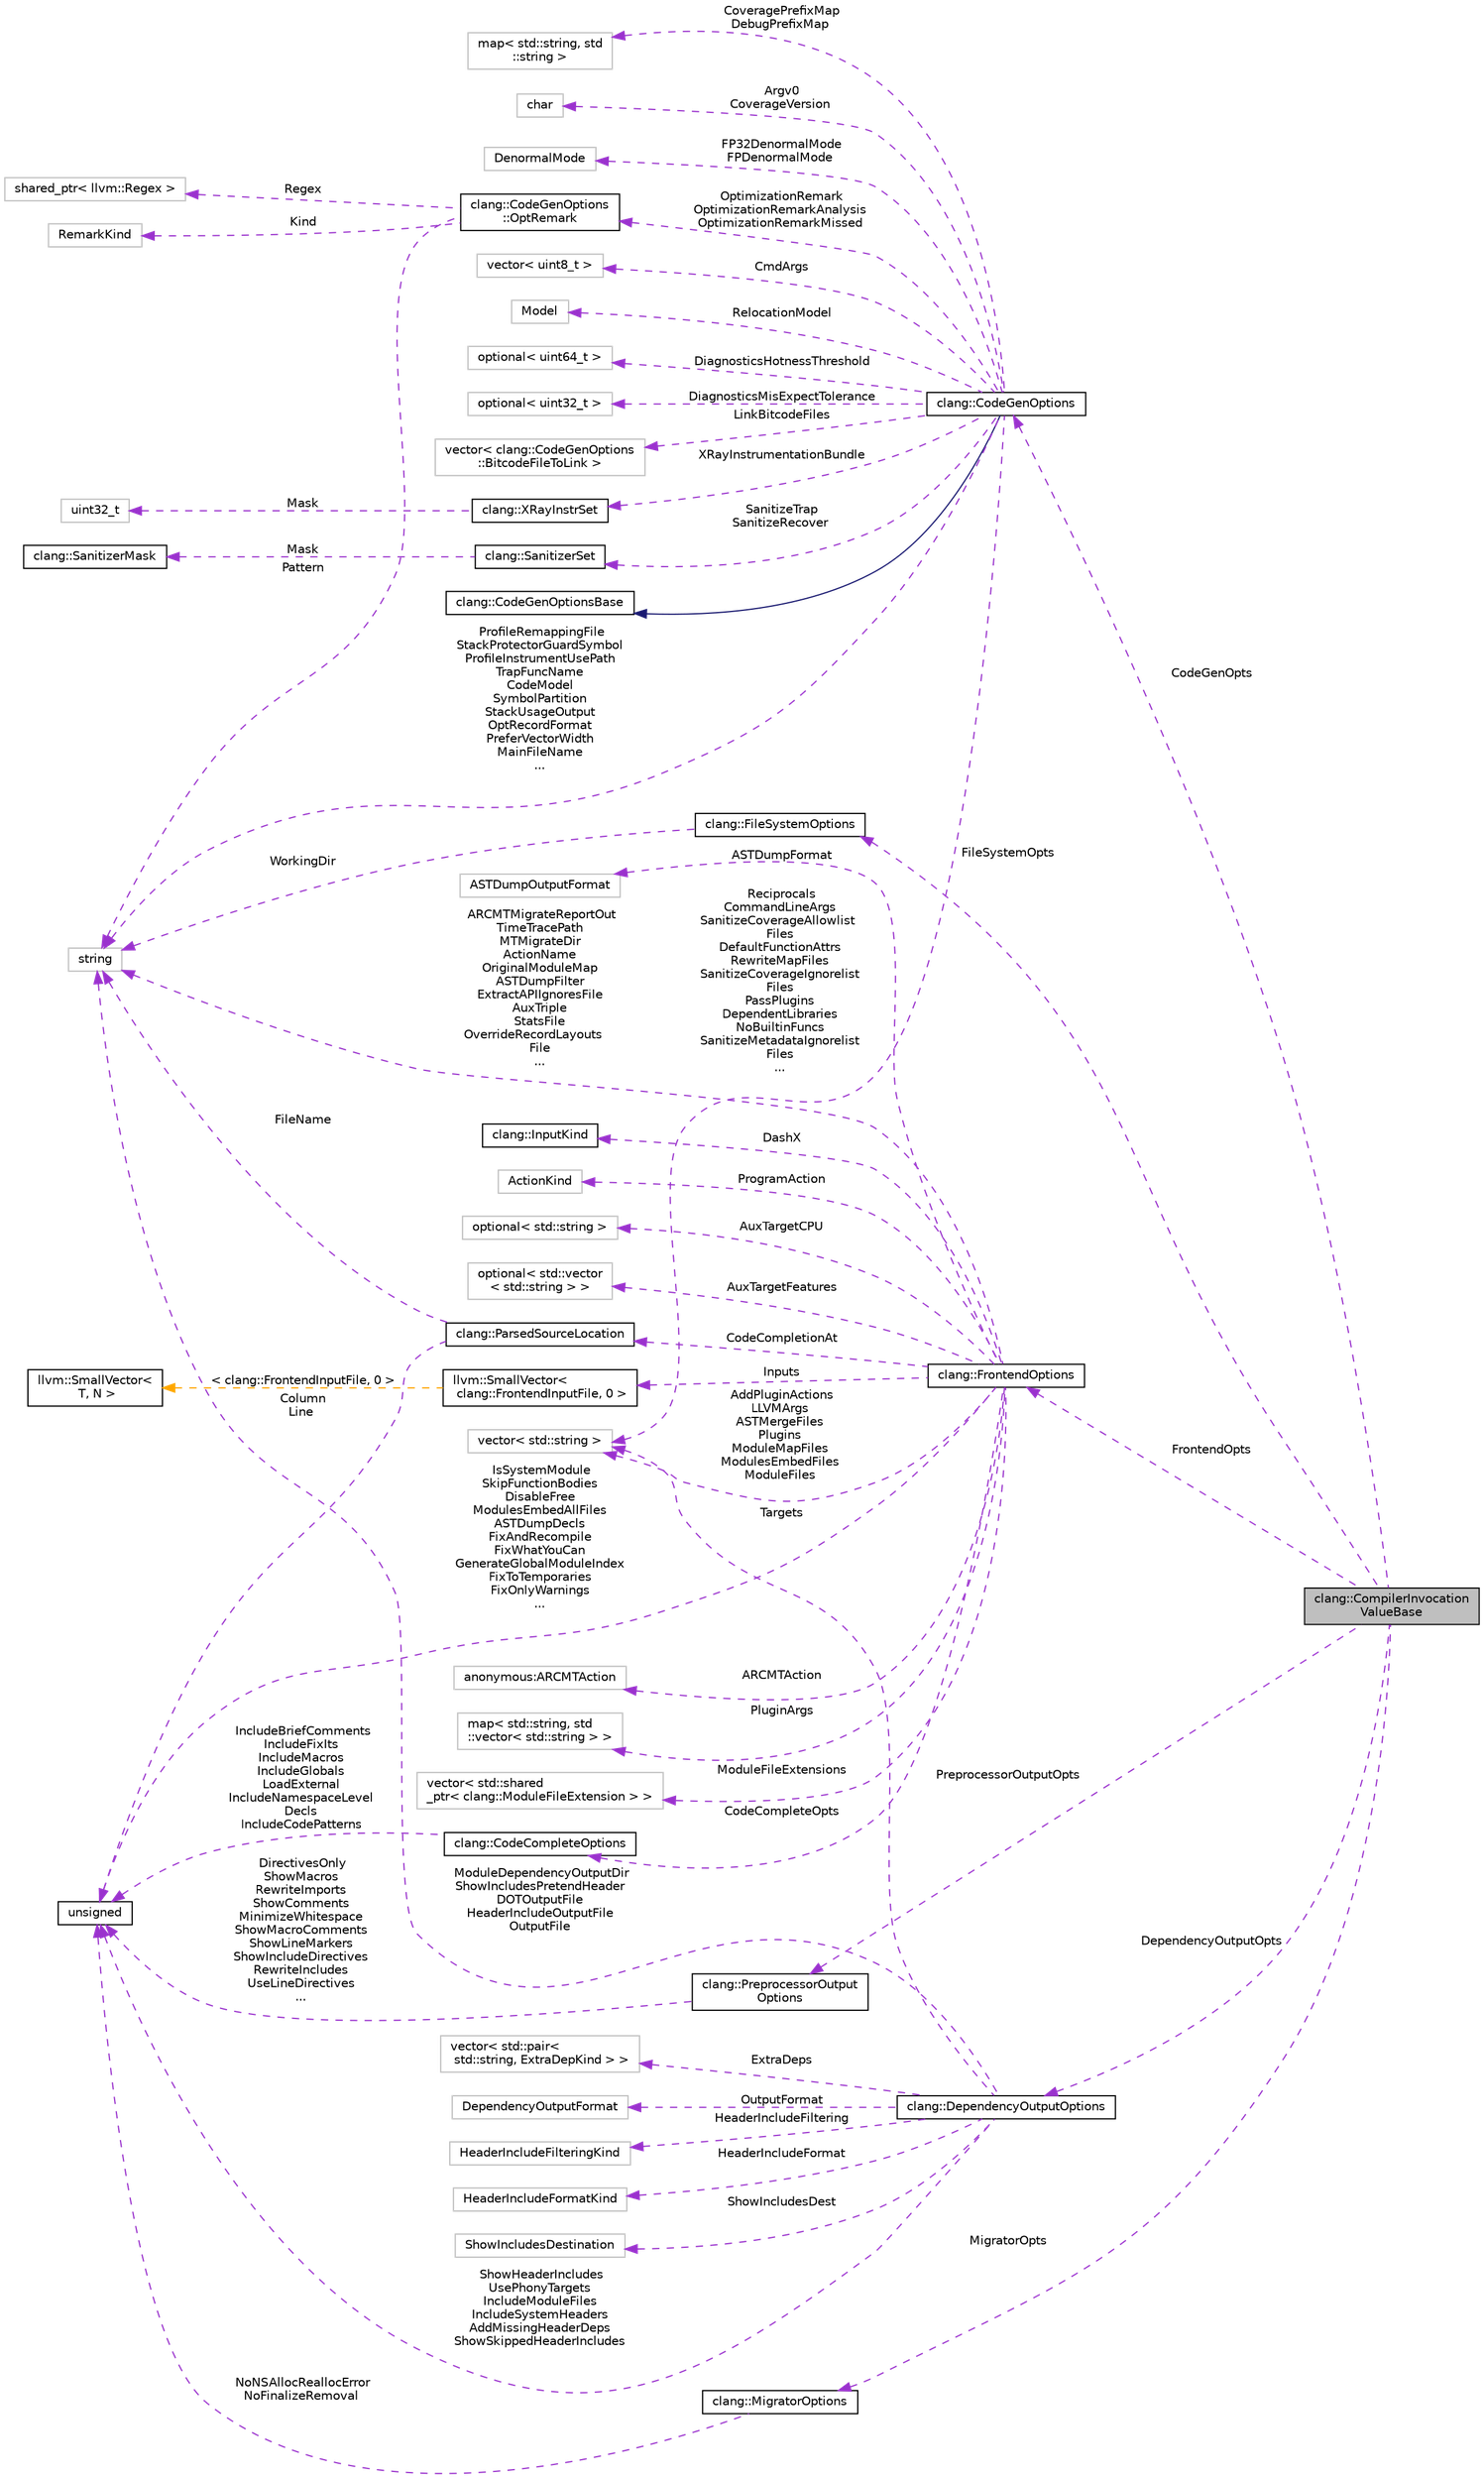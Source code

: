 digraph "clang::CompilerInvocationValueBase"
{
 // LATEX_PDF_SIZE
  bgcolor="transparent";
  edge [fontname="Helvetica",fontsize="10",labelfontname="Helvetica",labelfontsize="10"];
  node [fontname="Helvetica",fontsize="10",shape=record];
  rankdir="LR";
  Node1 [label="clang::CompilerInvocation\lValueBase",height=0.2,width=0.4,color="black", fillcolor="grey75", style="filled", fontcolor="black",tooltip="The base class of CompilerInvocation with value semantics."];
  Node2 -> Node1 [dir="back",color="darkorchid3",fontsize="10",style="dashed",label=" CodeGenOpts" ,fontname="Helvetica"];
  Node2 [label="clang::CodeGenOptions",height=0.2,width=0.4,color="black",URL="$classclang_1_1CodeGenOptions.html",tooltip="CodeGenOptions - Track various options which control how the code is optimized and passed to the back..."];
  Node3 -> Node2 [dir="back",color="midnightblue",fontsize="10",style="solid",fontname="Helvetica"];
  Node3 [label="clang::CodeGenOptionsBase",height=0.2,width=0.4,color="black",URL="$classclang_1_1CodeGenOptionsBase.html",tooltip="Bitfields of CodeGenOptions, split out from CodeGenOptions to ensure that this large collection of bi..."];
  Node4 -> Node2 [dir="back",color="darkorchid3",fontsize="10",style="dashed",label=" XRayInstrumentationBundle" ,fontname="Helvetica"];
  Node4 [label="clang::XRayInstrSet",height=0.2,width=0.4,color="black",URL="$structclang_1_1XRayInstrSet.html",tooltip=" "];
  Node5 -> Node4 [dir="back",color="darkorchid3",fontsize="10",style="dashed",label=" Mask" ,fontname="Helvetica"];
  Node5 [label="uint32_t",height=0.2,width=0.4,color="grey75",tooltip=" "];
  Node6 -> Node2 [dir="back",color="darkorchid3",fontsize="10",style="dashed",label=" CoveragePrefixMap\nDebugPrefixMap" ,fontname="Helvetica"];
  Node6 [label="map\< std::string, std\l::string \>",height=0.2,width=0.4,color="grey75",tooltip=" "];
  Node7 -> Node2 [dir="back",color="darkorchid3",fontsize="10",style="dashed",label=" Reciprocals\nCommandLineArgs\nSanitizeCoverageAllowlist\lFiles\nDefaultFunctionAttrs\nRewriteMapFiles\nSanitizeCoverageIgnorelist\lFiles\nPassPlugins\nDependentLibraries\nNoBuiltinFuncs\nSanitizeMetadataIgnorelist\lFiles\n..." ,fontname="Helvetica"];
  Node7 [label="vector\< std::string \>",height=0.2,width=0.4,color="grey75",tooltip=" "];
  Node8 -> Node2 [dir="back",color="darkorchid3",fontsize="10",style="dashed",label=" Argv0\nCoverageVersion" ,fontname="Helvetica"];
  Node8 [label="char",height=0.2,width=0.4,color="grey75",tooltip=" "];
  Node9 -> Node2 [dir="back",color="darkorchid3",fontsize="10",style="dashed",label=" FP32DenormalMode\nFPDenormalMode" ,fontname="Helvetica"];
  Node9 [label="DenormalMode",height=0.2,width=0.4,color="grey75",tooltip=" "];
  Node10 -> Node2 [dir="back",color="darkorchid3",fontsize="10",style="dashed",label=" SanitizeTrap\nSanitizeRecover" ,fontname="Helvetica"];
  Node10 [label="clang::SanitizerSet",height=0.2,width=0.4,color="black",URL="$structclang_1_1SanitizerSet.html",tooltip=" "];
  Node11 -> Node10 [dir="back",color="darkorchid3",fontsize="10",style="dashed",label=" Mask" ,fontname="Helvetica"];
  Node11 [label="clang::SanitizerMask",height=0.2,width=0.4,color="black",URL="$classclang_1_1SanitizerMask.html",tooltip=" "];
  Node12 -> Node2 [dir="back",color="darkorchid3",fontsize="10",style="dashed",label=" ProfileRemappingFile\nStackProtectorGuardSymbol\nProfileInstrumentUsePath\nTrapFuncName\nCodeModel\nSymbolPartition\nStackUsageOutput\nOptRecordFormat\nPreferVectorWidth\nMainFileName\n..." ,fontname="Helvetica"];
  Node12 [label="string",height=0.2,width=0.4,color="grey75",tooltip=" "];
  Node13 -> Node2 [dir="back",color="darkorchid3",fontsize="10",style="dashed",label=" CmdArgs" ,fontname="Helvetica"];
  Node13 [label="vector\< uint8_t \>",height=0.2,width=0.4,color="grey75",tooltip=" "];
  Node14 -> Node2 [dir="back",color="darkorchid3",fontsize="10",style="dashed",label=" OptimizationRemark\nOptimizationRemarkAnalysis\nOptimizationRemarkMissed" ,fontname="Helvetica"];
  Node14 [label="clang::CodeGenOptions\l::OptRemark",height=0.2,width=0.4,color="black",URL="$structclang_1_1CodeGenOptions_1_1OptRemark.html",tooltip="Optimization remark with an optional regular expression pattern."];
  Node15 -> Node14 [dir="back",color="darkorchid3",fontsize="10",style="dashed",label=" Kind" ,fontname="Helvetica"];
  Node15 [label="RemarkKind",height=0.2,width=0.4,color="grey75",tooltip=" "];
  Node16 -> Node14 [dir="back",color="darkorchid3",fontsize="10",style="dashed",label=" Regex" ,fontname="Helvetica"];
  Node16 [label="shared_ptr\< llvm::Regex \>",height=0.2,width=0.4,color="grey75",tooltip=" "];
  Node12 -> Node14 [dir="back",color="darkorchid3",fontsize="10",style="dashed",label=" Pattern" ,fontname="Helvetica"];
  Node17 -> Node2 [dir="back",color="darkorchid3",fontsize="10",style="dashed",label=" RelocationModel" ,fontname="Helvetica"];
  Node17 [label="Model",height=0.2,width=0.4,color="grey75",tooltip=" "];
  Node18 -> Node2 [dir="back",color="darkorchid3",fontsize="10",style="dashed",label=" DiagnosticsHotnessThreshold" ,fontname="Helvetica"];
  Node18 [label="optional\< uint64_t \>",height=0.2,width=0.4,color="grey75",tooltip=" "];
  Node19 -> Node2 [dir="back",color="darkorchid3",fontsize="10",style="dashed",label=" DiagnosticsMisExpectTolerance" ,fontname="Helvetica"];
  Node19 [label="optional\< uint32_t \>",height=0.2,width=0.4,color="grey75",tooltip=" "];
  Node20 -> Node2 [dir="back",color="darkorchid3",fontsize="10",style="dashed",label=" LinkBitcodeFiles" ,fontname="Helvetica"];
  Node20 [label="vector\< clang::CodeGenOptions\l::BitcodeFileToLink \>",height=0.2,width=0.4,color="grey75",tooltip=" "];
  Node21 -> Node1 [dir="back",color="darkorchid3",fontsize="10",style="dashed",label=" PreprocessorOutputOpts" ,fontname="Helvetica"];
  Node21 [label="clang::PreprocessorOutput\lOptions",height=0.2,width=0.4,color="black",URL="$classclang_1_1PreprocessorOutputOptions.html",tooltip="PreprocessorOutputOptions - Options for controlling the C preprocessor output (e.g...."];
  Node22 -> Node21 [dir="back",color="darkorchid3",fontsize="10",style="dashed",label=" DirectivesOnly\nShowMacros\nRewriteImports\nShowComments\nMinimizeWhitespace\nShowMacroComments\nShowLineMarkers\nShowIncludeDirectives\nRewriteIncludes\nUseLineDirectives\n..." ,fontname="Helvetica"];
  Node22 [label="unsigned",height=0.2,width=0.4,color="black",URL="$classunsigned.html",tooltip=" "];
  Node23 -> Node1 [dir="back",color="darkorchid3",fontsize="10",style="dashed",label=" MigratorOpts" ,fontname="Helvetica"];
  Node23 [label="clang::MigratorOptions",height=0.2,width=0.4,color="black",URL="$classclang_1_1MigratorOptions.html",tooltip=" "];
  Node22 -> Node23 [dir="back",color="darkorchid3",fontsize="10",style="dashed",label=" NoNSAllocReallocError\nNoFinalizeRemoval" ,fontname="Helvetica"];
  Node24 -> Node1 [dir="back",color="darkorchid3",fontsize="10",style="dashed",label=" FrontendOpts" ,fontname="Helvetica"];
  Node24 [label="clang::FrontendOptions",height=0.2,width=0.4,color="black",URL="$classclang_1_1FrontendOptions.html",tooltip="FrontendOptions - Options for controlling the behavior of the frontend."];
  Node25 -> Node24 [dir="back",color="darkorchid3",fontsize="10",style="dashed",label=" ARCMTAction" ,fontname="Helvetica"];
  Node25 [label="anonymous:ARCMTAction",height=0.2,width=0.4,color="grey75",tooltip=" "];
  Node26 -> Node24 [dir="back",color="darkorchid3",fontsize="10",style="dashed",label=" PluginArgs" ,fontname="Helvetica"];
  Node26 [label="map\< std::string, std\l::vector\< std::string \> \>",height=0.2,width=0.4,color="grey75",tooltip=" "];
  Node27 -> Node24 [dir="back",color="darkorchid3",fontsize="10",style="dashed",label=" Inputs" ,fontname="Helvetica"];
  Node27 [label="llvm::SmallVector\<\l clang::FrontendInputFile, 0 \>",height=0.2,width=0.4,color="black",URL="$classllvm_1_1SmallVector.html",tooltip=" "];
  Node28 -> Node27 [dir="back",color="orange",fontsize="10",style="dashed",label=" \< clang::FrontendInputFile, 0 \>" ,fontname="Helvetica"];
  Node28 [label="llvm::SmallVector\<\l T, N \>",height=0.2,width=0.4,color="black",URL="$classllvm_1_1SmallVector.html",tooltip=" "];
  Node7 -> Node24 [dir="back",color="darkorchid3",fontsize="10",style="dashed",label=" AddPluginActions\nLLVMArgs\nASTMergeFiles\nPlugins\nModuleMapFiles\nModulesEmbedFiles\nModuleFiles" ,fontname="Helvetica"];
  Node29 -> Node24 [dir="back",color="darkorchid3",fontsize="10",style="dashed",label=" ModuleFileExtensions" ,fontname="Helvetica"];
  Node29 [label="vector\< std::shared\l_ptr\< clang::ModuleFileExtension \> \>",height=0.2,width=0.4,color="grey75",tooltip=" "];
  Node30 -> Node24 [dir="back",color="darkorchid3",fontsize="10",style="dashed",label=" ASTDumpFormat" ,fontname="Helvetica"];
  Node30 [label="ASTDumpOutputFormat",height=0.2,width=0.4,color="grey75",tooltip=" "];
  Node31 -> Node24 [dir="back",color="darkorchid3",fontsize="10",style="dashed",label=" DashX" ,fontname="Helvetica"];
  Node31 [label="clang::InputKind",height=0.2,width=0.4,color="black",URL="$classclang_1_1InputKind.html",tooltip="The kind of a file that we've been handed as an input."];
  Node12 -> Node24 [dir="back",color="darkorchid3",fontsize="10",style="dashed",label=" ARCMTMigrateReportOut\nTimeTracePath\nMTMigrateDir\nActionName\nOriginalModuleMap\nASTDumpFilter\nExtractAPIIgnoresFile\nAuxTriple\nStatsFile\nOverrideRecordLayouts\lFile\n..." ,fontname="Helvetica"];
  Node32 -> Node24 [dir="back",color="darkorchid3",fontsize="10",style="dashed",label=" ProgramAction" ,fontname="Helvetica"];
  Node32 [label="ActionKind",height=0.2,width=0.4,color="grey75",tooltip=" "];
  Node33 -> Node24 [dir="back",color="darkorchid3",fontsize="10",style="dashed",label=" CodeCompletionAt" ,fontname="Helvetica"];
  Node33 [label="clang::ParsedSourceLocation",height=0.2,width=0.4,color="black",URL="$structclang_1_1ParsedSourceLocation.html",tooltip="A source location that has been parsed on the command line."];
  Node12 -> Node33 [dir="back",color="darkorchid3",fontsize="10",style="dashed",label=" FileName" ,fontname="Helvetica"];
  Node22 -> Node33 [dir="back",color="darkorchid3",fontsize="10",style="dashed",label=" Column\nLine" ,fontname="Helvetica"];
  Node34 -> Node24 [dir="back",color="darkorchid3",fontsize="10",style="dashed",label=" AuxTargetCPU" ,fontname="Helvetica"];
  Node34 [label="optional\< std::string \>",height=0.2,width=0.4,color="grey75",tooltip=" "];
  Node35 -> Node24 [dir="back",color="darkorchid3",fontsize="10",style="dashed",label=" AuxTargetFeatures" ,fontname="Helvetica"];
  Node35 [label="optional\< std::vector\l\< std::string \> \>",height=0.2,width=0.4,color="grey75",tooltip=" "];
  Node22 -> Node24 [dir="back",color="darkorchid3",fontsize="10",style="dashed",label=" IsSystemModule\nSkipFunctionBodies\nDisableFree\nModulesEmbedAllFiles\nASTDumpDecls\nFixAndRecompile\nFixWhatYouCan\nGenerateGlobalModuleIndex\nFixToTemporaries\nFixOnlyWarnings\n..." ,fontname="Helvetica"];
  Node36 -> Node24 [dir="back",color="darkorchid3",fontsize="10",style="dashed",label=" CodeCompleteOpts" ,fontname="Helvetica"];
  Node36 [label="clang::CodeCompleteOptions",height=0.2,width=0.4,color="black",URL="$classclang_1_1CodeCompleteOptions.html",tooltip="Options controlling the behavior of code completion."];
  Node22 -> Node36 [dir="back",color="darkorchid3",fontsize="10",style="dashed",label=" IncludeBriefComments\nIncludeFixIts\nIncludeMacros\nIncludeGlobals\nLoadExternal\nIncludeNamespaceLevel\lDecls\nIncludeCodePatterns" ,fontname="Helvetica"];
  Node37 -> Node1 [dir="back",color="darkorchid3",fontsize="10",style="dashed",label=" FileSystemOpts" ,fontname="Helvetica"];
  Node37 [label="clang::FileSystemOptions",height=0.2,width=0.4,color="black",URL="$classclang_1_1FileSystemOptions.html",tooltip="Keeps track of options that affect how file operations are performed."];
  Node12 -> Node37 [dir="back",color="darkorchid3",fontsize="10",style="dashed",label=" WorkingDir" ,fontname="Helvetica"];
  Node38 -> Node1 [dir="back",color="darkorchid3",fontsize="10",style="dashed",label=" DependencyOutputOpts" ,fontname="Helvetica"];
  Node38 [label="clang::DependencyOutputOptions",height=0.2,width=0.4,color="black",URL="$classclang_1_1DependencyOutputOptions.html",tooltip="DependencyOutputOptions - Options for controlling the compiler dependency file generation."];
  Node7 -> Node38 [dir="back",color="darkorchid3",fontsize="10",style="dashed",label=" Targets" ,fontname="Helvetica"];
  Node39 -> Node38 [dir="back",color="darkorchid3",fontsize="10",style="dashed",label=" OutputFormat" ,fontname="Helvetica"];
  Node39 [label="DependencyOutputFormat",height=0.2,width=0.4,color="grey75",tooltip=" "];
  Node40 -> Node38 [dir="back",color="darkorchid3",fontsize="10",style="dashed",label=" HeaderIncludeFiltering" ,fontname="Helvetica"];
  Node40 [label="HeaderIncludeFilteringKind",height=0.2,width=0.4,color="grey75",tooltip=" "];
  Node41 -> Node38 [dir="back",color="darkorchid3",fontsize="10",style="dashed",label=" HeaderIncludeFormat" ,fontname="Helvetica"];
  Node41 [label="HeaderIncludeFormatKind",height=0.2,width=0.4,color="grey75",tooltip=" "];
  Node42 -> Node38 [dir="back",color="darkorchid3",fontsize="10",style="dashed",label=" ShowIncludesDest" ,fontname="Helvetica"];
  Node42 [label="ShowIncludesDestination",height=0.2,width=0.4,color="grey75",tooltip=" "];
  Node12 -> Node38 [dir="back",color="darkorchid3",fontsize="10",style="dashed",label=" ModuleDependencyOutputDir\nShowIncludesPretendHeader\nDOTOutputFile\nHeaderIncludeOutputFile\nOutputFile" ,fontname="Helvetica"];
  Node22 -> Node38 [dir="back",color="darkorchid3",fontsize="10",style="dashed",label=" ShowHeaderIncludes\nUsePhonyTargets\nIncludeModuleFiles\nIncludeSystemHeaders\nAddMissingHeaderDeps\nShowSkippedHeaderIncludes" ,fontname="Helvetica"];
  Node43 -> Node38 [dir="back",color="darkorchid3",fontsize="10",style="dashed",label=" ExtraDeps" ,fontname="Helvetica"];
  Node43 [label="vector\< std::pair\<\l std::string, ExtraDepKind \> \>",height=0.2,width=0.4,color="grey75",tooltip=" "];
}
